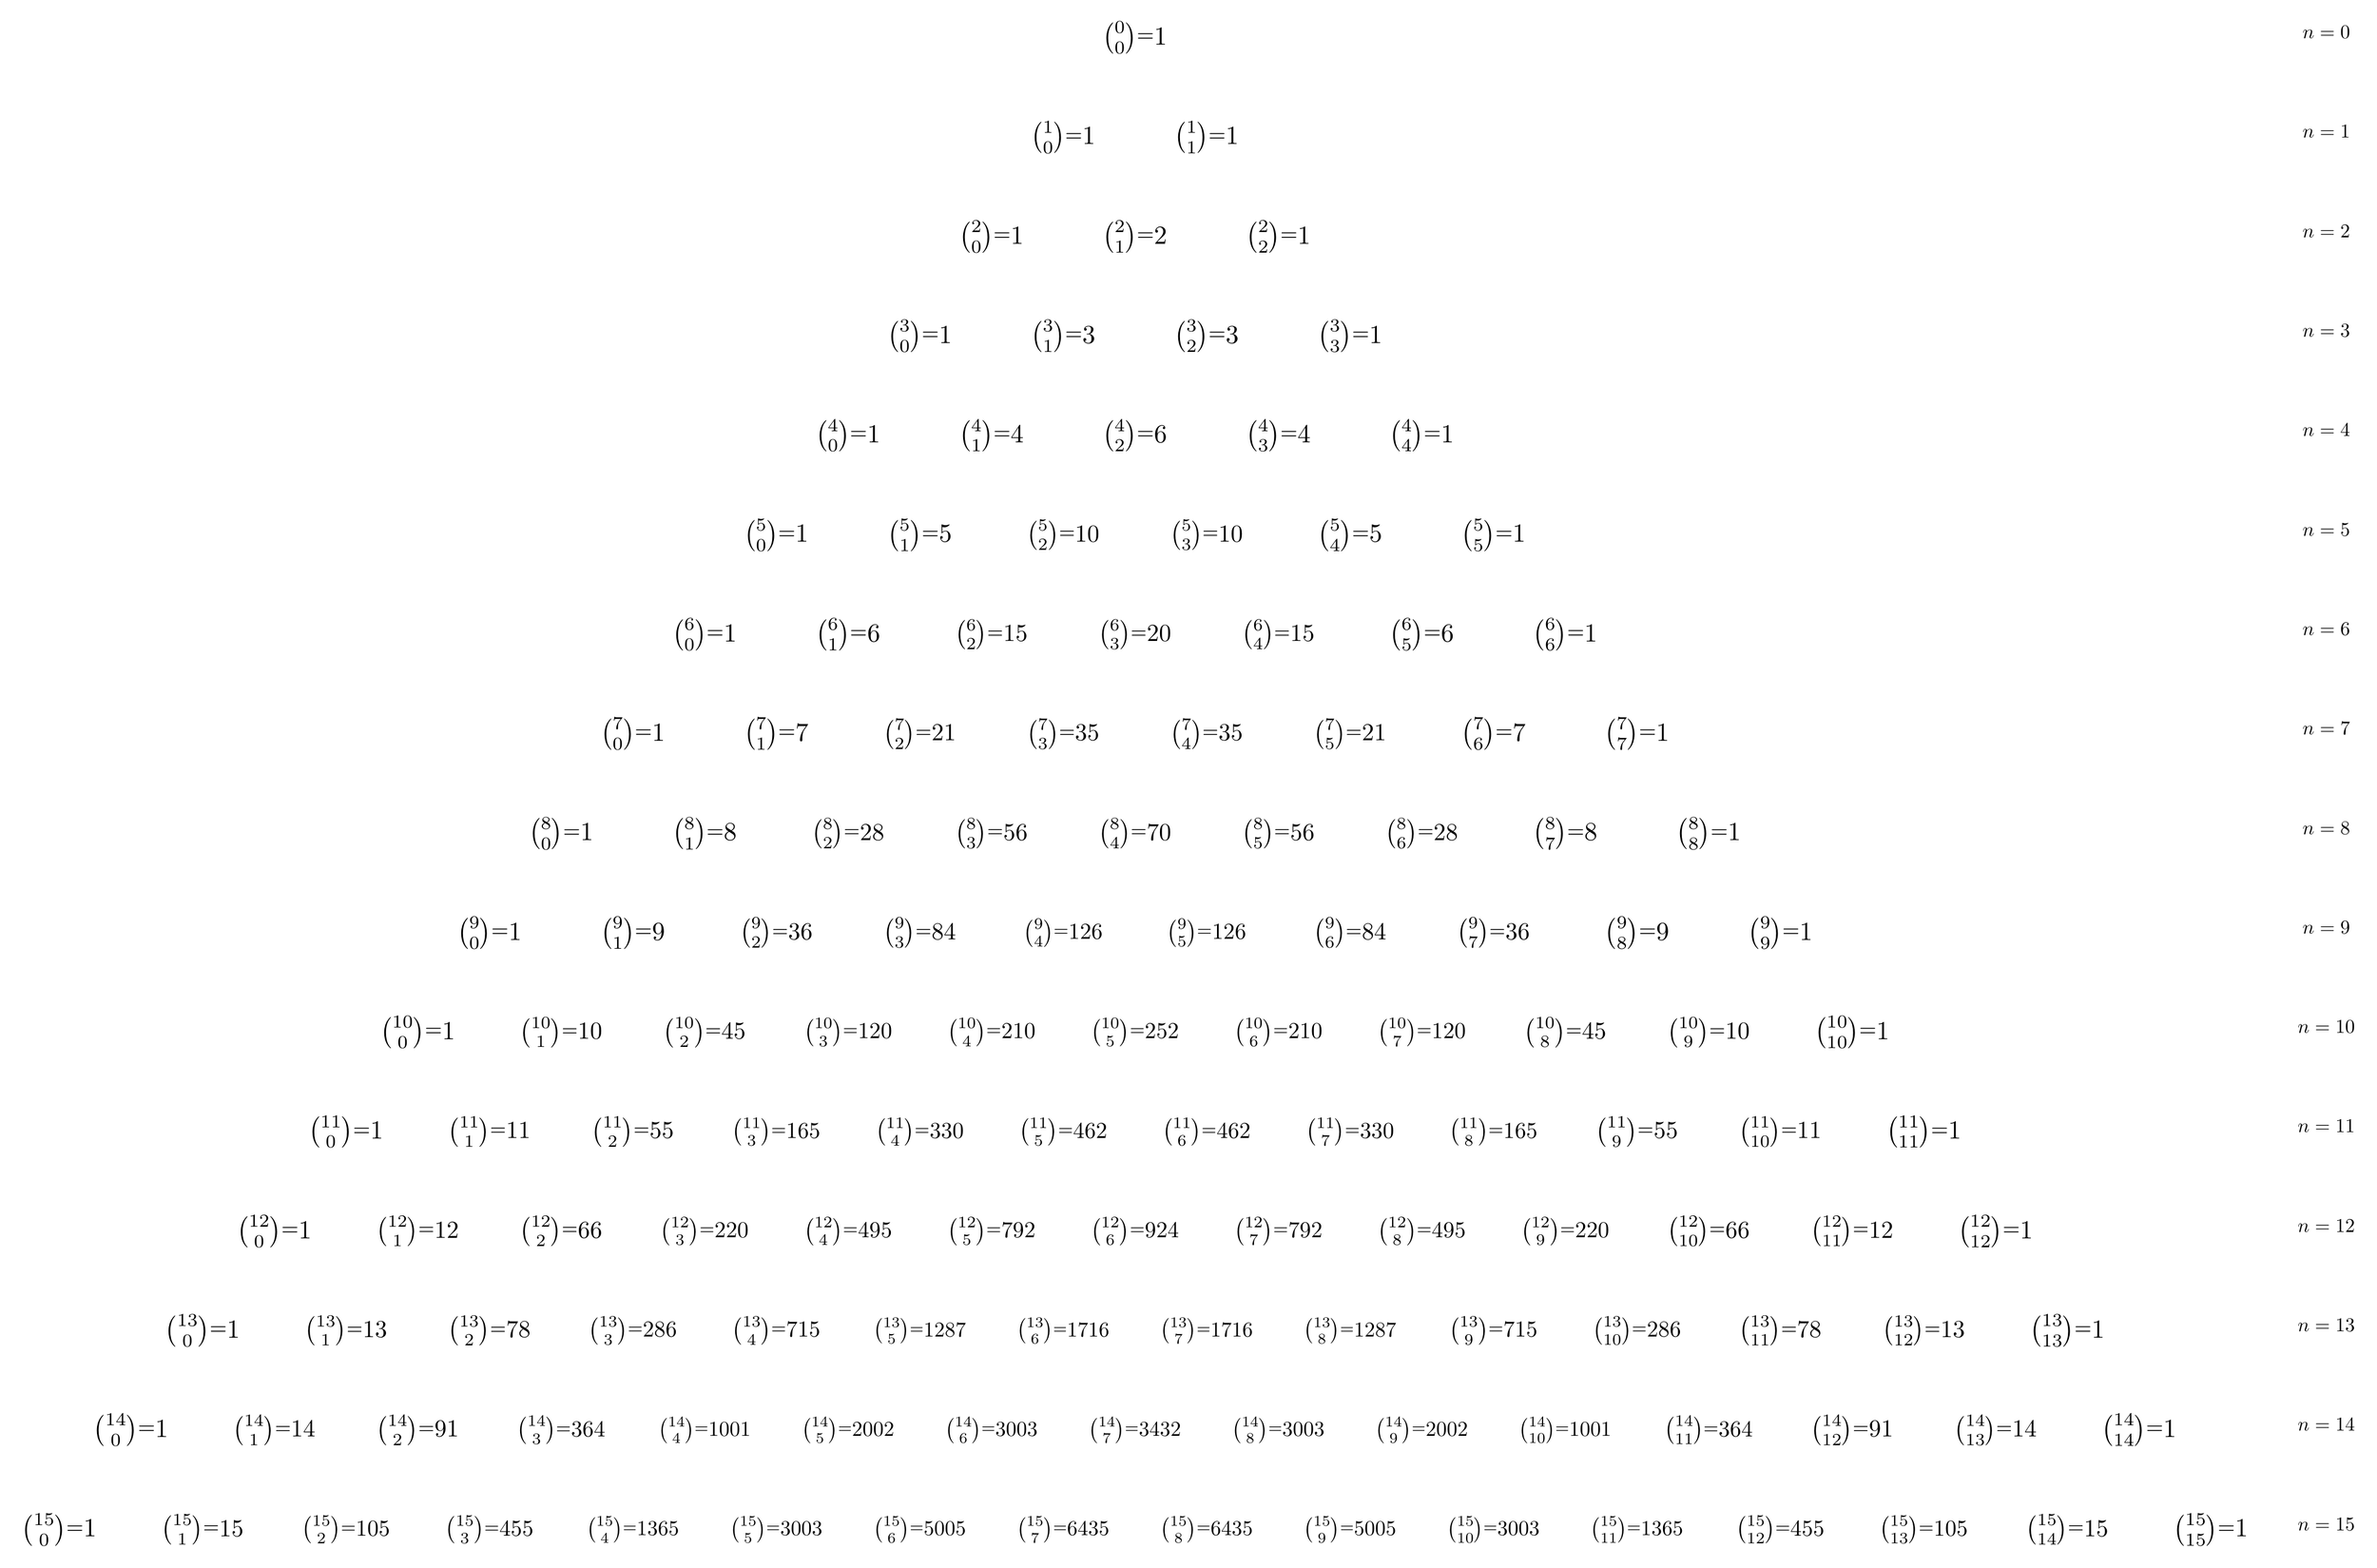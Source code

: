 \node[anchor=center] at (0.0, 0.0) {\scalebox{1.6}{$\binom{0}{0}${\raisebox{.3ex}{\footnotesize=}$1$}}};
\node[anchor=center] at (25.75, 0.12) {\scalebox{1.2}{$n = 0$}};
\node[anchor=center] at (-1.55, -2.15) {\scalebox{1.6}{$\binom{1}{0}${\raisebox{.3ex}{\footnotesize=}$1$}}};
\node[anchor=center] at (1.55, -2.15) {\scalebox{1.6}{$\binom{1}{1}${\raisebox{.3ex}{\footnotesize=}$1$}}};
\node[anchor=center] at (25.75, -2.03) {\scalebox{1.2}{$n = 1$}};
\node[anchor=center] at (-3.1, -4.3) {\scalebox{1.6}{$\binom{2}{0}${\raisebox{.3ex}{\footnotesize=}$1$}}};
\node[anchor=center] at (0.0, -4.3) {\scalebox{1.6}{$\binom{2}{1}${\raisebox{.3ex}{\footnotesize=}$2$}}};
\node[anchor=center] at (3.1, -4.3) {\scalebox{1.6}{$\binom{2}{2}${\raisebox{.3ex}{\footnotesize=}$1$}}};
\node[anchor=center] at (25.75, -4.18) {\scalebox{1.2}{$n = 2$}};
\node[anchor=center] at (-4.65, -6.45) {\scalebox{1.6}{$\binom{3}{0}${\raisebox{.3ex}{\footnotesize=}$1$}}};
\node[anchor=center] at (-1.55, -6.45) {\scalebox{1.6}{$\binom{3}{1}${\raisebox{.3ex}{\footnotesize=}$3$}}};
\node[anchor=center] at (1.55, -6.45) {\scalebox{1.6}{$\binom{3}{2}${\raisebox{.3ex}{\footnotesize=}$3$}}};
\node[anchor=center] at (4.65, -6.45) {\scalebox{1.6}{$\binom{3}{3}${\raisebox{.3ex}{\footnotesize=}$1$}}};
\node[anchor=center] at (25.75, -6.33) {\scalebox{1.2}{$n = 3$}};
\node[anchor=center] at (-6.2, -8.6) {\scalebox{1.6}{$\binom{4}{0}${\raisebox{.3ex}{\footnotesize=}$1$}}};
\node[anchor=center] at (-3.1, -8.6) {\scalebox{1.6}{$\binom{4}{1}${\raisebox{.3ex}{\footnotesize=}$4$}}};
\node[anchor=center] at (0.0, -8.6) {\scalebox{1.6}{$\binom{4}{2}${\raisebox{.3ex}{\footnotesize=}$6$}}};
\node[anchor=center] at (3.1, -8.6) {\scalebox{1.6}{$\binom{4}{3}${\raisebox{.3ex}{\footnotesize=}$4$}}};
\node[anchor=center] at (6.2, -8.6) {\scalebox{1.6}{$\binom{4}{4}${\raisebox{.3ex}{\footnotesize=}$1$}}};
\node[anchor=center] at (25.75, -8.48) {\scalebox{1.2}{$n = 4$}};
\node[anchor=center] at (-7.75, -10.75) {\scalebox{1.6}{$\binom{5}{0}${\raisebox{.3ex}{\footnotesize=}$1$}}};
\node[anchor=center] at (-4.65, -10.75) {\scalebox{1.6}{$\binom{5}{1}${\raisebox{.3ex}{\footnotesize=}$5$}}};
\node[anchor=center] at (-1.55, -10.75) {\scalebox{1.5}{$\binom{5}{2}${\raisebox{.3ex}{\footnotesize=}$10$}}};
\node[anchor=center] at (1.55, -10.75) {\scalebox{1.5}{$\binom{5}{3}${\raisebox{.3ex}{\footnotesize=}$10$}}};
\node[anchor=center] at (4.65, -10.75) {\scalebox{1.6}{$\binom{5}{4}${\raisebox{.3ex}{\footnotesize=}$5$}}};
\node[anchor=center] at (7.75, -10.75) {\scalebox{1.6}{$\binom{5}{5}${\raisebox{.3ex}{\footnotesize=}$1$}}};
\node[anchor=center] at (25.75, -10.63) {\scalebox{1.2}{$n = 5$}};
\node[anchor=center] at (-9.3, -12.9) {\scalebox{1.6}{$\binom{6}{0}${\raisebox{.3ex}{\footnotesize=}$1$}}};
\node[anchor=center] at (-6.2, -12.9) {\scalebox{1.6}{$\binom{6}{1}${\raisebox{.3ex}{\footnotesize=}$6$}}};
\node[anchor=center] at (-3.1, -12.9) {\scalebox{1.5}{$\binom{6}{2}${\raisebox{.3ex}{\footnotesize=}$15$}}};
\node[anchor=center] at (0.0, -12.9) {\scalebox{1.5}{$\binom{6}{3}${\raisebox{.3ex}{\footnotesize=}$20$}}};
\node[anchor=center] at (3.1, -12.9) {\scalebox{1.5}{$\binom{6}{4}${\raisebox{.3ex}{\footnotesize=}$15$}}};
\node[anchor=center] at (6.2, -12.9) {\scalebox{1.6}{$\binom{6}{5}${\raisebox{.3ex}{\footnotesize=}$6$}}};
\node[anchor=center] at (9.3, -12.9) {\scalebox{1.6}{$\binom{6}{6}${\raisebox{.3ex}{\footnotesize=}$1$}}};
\node[anchor=center] at (25.75, -12.78) {\scalebox{1.2}{$n = 6$}};
\node[anchor=center] at (-10.85, -15.05) {\scalebox{1.6}{$\binom{7}{0}${\raisebox{.3ex}{\footnotesize=}$1$}}};
\node[anchor=center] at (-7.75, -15.05) {\scalebox{1.6}{$\binom{7}{1}${\raisebox{.3ex}{\footnotesize=}$7$}}};
\node[anchor=center] at (-4.65, -15.05) {\scalebox{1.5}{$\binom{7}{2}${\raisebox{.3ex}{\footnotesize=}$21$}}};
\node[anchor=center] at (-1.55, -15.05) {\scalebox{1.5}{$\binom{7}{3}${\raisebox{.3ex}{\footnotesize=}$35$}}};
\node[anchor=center] at (1.55, -15.05) {\scalebox{1.5}{$\binom{7}{4}${\raisebox{.3ex}{\footnotesize=}$35$}}};
\node[anchor=center] at (4.65, -15.05) {\scalebox{1.5}{$\binom{7}{5}${\raisebox{.3ex}{\footnotesize=}$21$}}};
\node[anchor=center] at (7.75, -15.05) {\scalebox{1.6}{$\binom{7}{6}${\raisebox{.3ex}{\footnotesize=}$7$}}};
\node[anchor=center] at (10.85, -15.05) {\scalebox{1.6}{$\binom{7}{7}${\raisebox{.3ex}{\footnotesize=}$1$}}};
\node[anchor=center] at (25.75, -14.93) {\scalebox{1.2}{$n = 7$}};
\node[anchor=center] at (-12.4, -17.2) {\scalebox{1.6}{$\binom{8}{0}${\raisebox{.3ex}{\footnotesize=}$1$}}};
\node[anchor=center] at (-9.3, -17.2) {\scalebox{1.6}{$\binom{8}{1}${\raisebox{.3ex}{\footnotesize=}$8$}}};
\node[anchor=center] at (-6.2, -17.2) {\scalebox{1.5}{$\binom{8}{2}${\raisebox{.3ex}{\footnotesize=}$28$}}};
\node[anchor=center] at (-3.1, -17.2) {\scalebox{1.5}{$\binom{8}{3}${\raisebox{.3ex}{\footnotesize=}$56$}}};
\node[anchor=center] at (0.0, -17.2) {\scalebox{1.5}{$\binom{8}{4}${\raisebox{.3ex}{\footnotesize=}$70$}}};
\node[anchor=center] at (3.1, -17.2) {\scalebox{1.5}{$\binom{8}{5}${\raisebox{.3ex}{\footnotesize=}$56$}}};
\node[anchor=center] at (6.2, -17.2) {\scalebox{1.5}{$\binom{8}{6}${\raisebox{.3ex}{\footnotesize=}$28$}}};
\node[anchor=center] at (9.3, -17.2) {\scalebox{1.6}{$\binom{8}{7}${\raisebox{.3ex}{\footnotesize=}$8$}}};
\node[anchor=center] at (12.4, -17.2) {\scalebox{1.6}{$\binom{8}{8}${\raisebox{.3ex}{\footnotesize=}$1$}}};
\node[anchor=center] at (25.75, -17.08) {\scalebox{1.2}{$n = 8$}};
\node[anchor=center] at (-13.95, -19.35) {\scalebox{1.6}{$\binom{9}{0}${\raisebox{.3ex}{\footnotesize=}$1$}}};
\node[anchor=center] at (-10.85, -19.35) {\scalebox{1.6}{$\binom{9}{1}${\raisebox{.3ex}{\footnotesize=}$9$}}};
\node[anchor=center] at (-7.75, -19.35) {\scalebox{1.5}{$\binom{9}{2}${\raisebox{.3ex}{\footnotesize=}$36$}}};
\node[anchor=center] at (-4.65, -19.35) {\scalebox{1.5}{$\binom{9}{3}${\raisebox{.3ex}{\footnotesize=}$84$}}};
\node[anchor=center] at (-1.55, -19.35) {\scalebox{1.4}{$\binom{9}{4}${\raisebox{.3ex}{\footnotesize=}$126$}}};
\node[anchor=center] at (1.55, -19.35) {\scalebox{1.4}{$\binom{9}{5}${\raisebox{.3ex}{\footnotesize=}$126$}}};
\node[anchor=center] at (4.65, -19.35) {\scalebox{1.5}{$\binom{9}{6}${\raisebox{.3ex}{\footnotesize=}$84$}}};
\node[anchor=center] at (7.75, -19.35) {\scalebox{1.5}{$\binom{9}{7}${\raisebox{.3ex}{\footnotesize=}$36$}}};
\node[anchor=center] at (10.85, -19.35) {\scalebox{1.6}{$\binom{9}{8}${\raisebox{.3ex}{\footnotesize=}$9$}}};
\node[anchor=center] at (13.95, -19.35) {\scalebox{1.6}{$\binom{9}{9}${\raisebox{.3ex}{\footnotesize=}$1$}}};
\node[anchor=center] at (25.75, -19.23) {\scalebox{1.2}{$n = 9$}};
\node[anchor=center] at (-15.5, -21.5) {\scalebox{1.6}{$\binom{10}{0}${\raisebox{.3ex}{\footnotesize=}$1$}}};
\node[anchor=center] at (-12.4, -21.5) {\scalebox{1.5}{$\binom{10}{1}${\raisebox{.3ex}{\footnotesize=}$10$}}};
\node[anchor=center] at (-9.3, -21.5) {\scalebox{1.5}{$\binom{10}{2}${\raisebox{.3ex}{\footnotesize=}$45$}}};
\node[anchor=center] at (-6.2, -21.5) {\scalebox{1.4}{$\binom{10}{3}${\raisebox{.3ex}{\footnotesize=}$120$}}};
\node[anchor=center] at (-3.1, -21.5) {\scalebox{1.4}{$\binom{10}{4}${\raisebox{.3ex}{\footnotesize=}$210$}}};
\node[anchor=center] at (0.0, -21.5) {\scalebox{1.4}{$\binom{10}{5}${\raisebox{.3ex}{\footnotesize=}$252$}}};
\node[anchor=center] at (3.1, -21.5) {\scalebox{1.4}{$\binom{10}{6}${\raisebox{.3ex}{\footnotesize=}$210$}}};
\node[anchor=center] at (6.2, -21.5) {\scalebox{1.4}{$\binom{10}{7}${\raisebox{.3ex}{\footnotesize=}$120$}}};
\node[anchor=center] at (9.3, -21.5) {\scalebox{1.5}{$\binom{10}{8}${\raisebox{.3ex}{\footnotesize=}$45$}}};
\node[anchor=center] at (12.4, -21.5) {\scalebox{1.5}{$\binom{10}{9}${\raisebox{.3ex}{\footnotesize=}$10$}}};
\node[anchor=center] at (15.5, -21.5) {\scalebox{1.6}{$\binom{10}{10}${\raisebox{.3ex}{\footnotesize=}$1$}}};
\node[anchor=center] at (25.75, -21.38) {\scalebox{1.2}{$n = 10$}};
\node[anchor=center] at (-17.05, -23.65) {\scalebox{1.6}{$\binom{11}{0}${\raisebox{.3ex}{\footnotesize=}$1$}}};
\node[anchor=center] at (-13.95, -23.65) {\scalebox{1.5}{$\binom{11}{1}${\raisebox{.3ex}{\footnotesize=}$11$}}};
\node[anchor=center] at (-10.85, -23.65) {\scalebox{1.5}{$\binom{11}{2}${\raisebox{.3ex}{\footnotesize=}$55$}}};
\node[anchor=center] at (-7.75, -23.65) {\scalebox{1.4}{$\binom{11}{3}${\raisebox{.3ex}{\footnotesize=}$165$}}};
\node[anchor=center] at (-4.65, -23.65) {\scalebox{1.4}{$\binom{11}{4}${\raisebox{.3ex}{\footnotesize=}$330$}}};
\node[anchor=center] at (-1.55, -23.65) {\scalebox{1.4}{$\binom{11}{5}${\raisebox{.3ex}{\footnotesize=}$462$}}};
\node[anchor=center] at (1.55, -23.65) {\scalebox{1.4}{$\binom{11}{6}${\raisebox{.3ex}{\footnotesize=}$462$}}};
\node[anchor=center] at (4.65, -23.65) {\scalebox{1.4}{$\binom{11}{7}${\raisebox{.3ex}{\footnotesize=}$330$}}};
\node[anchor=center] at (7.75, -23.65) {\scalebox{1.4}{$\binom{11}{8}${\raisebox{.3ex}{\footnotesize=}$165$}}};
\node[anchor=center] at (10.85, -23.65) {\scalebox{1.5}{$\binom{11}{9}${\raisebox{.3ex}{\footnotesize=}$55$}}};
\node[anchor=center] at (13.95, -23.65) {\scalebox{1.5}{$\binom{11}{10}${\raisebox{.3ex}{\footnotesize=}$11$}}};
\node[anchor=center] at (17.05, -23.65) {\scalebox{1.6}{$\binom{11}{11}${\raisebox{.3ex}{\footnotesize=}$1$}}};
\node[anchor=center] at (25.75, -23.53) {\scalebox{1.2}{$n = 11$}};
\node[anchor=center] at (-18.6, -25.8) {\scalebox{1.6}{$\binom{12}{0}${\raisebox{.3ex}{\footnotesize=}$1$}}};
\node[anchor=center] at (-15.5, -25.8) {\scalebox{1.5}{$\binom{12}{1}${\raisebox{.3ex}{\footnotesize=}$12$}}};
\node[anchor=center] at (-12.4, -25.8) {\scalebox{1.5}{$\binom{12}{2}${\raisebox{.3ex}{\footnotesize=}$66$}}};
\node[anchor=center] at (-9.3, -25.8) {\scalebox{1.4}{$\binom{12}{3}${\raisebox{.3ex}{\footnotesize=}$220$}}};
\node[anchor=center] at (-6.2, -25.8) {\scalebox{1.4}{$\binom{12}{4}${\raisebox{.3ex}{\footnotesize=}$495$}}};
\node[anchor=center] at (-3.1, -25.8) {\scalebox{1.4}{$\binom{12}{5}${\raisebox{.3ex}{\footnotesize=}$792$}}};
\node[anchor=center] at (0.0, -25.8) {\scalebox{1.4}{$\binom{12}{6}${\raisebox{.3ex}{\footnotesize=}$924$}}};
\node[anchor=center] at (3.1, -25.8) {\scalebox{1.4}{$\binom{12}{7}${\raisebox{.3ex}{\footnotesize=}$792$}}};
\node[anchor=center] at (6.2, -25.8) {\scalebox{1.4}{$\binom{12}{8}${\raisebox{.3ex}{\footnotesize=}$495$}}};
\node[anchor=center] at (9.3, -25.8) {\scalebox{1.4}{$\binom{12}{9}${\raisebox{.3ex}{\footnotesize=}$220$}}};
\node[anchor=center] at (12.4, -25.8) {\scalebox{1.5}{$\binom{12}{10}${\raisebox{.3ex}{\footnotesize=}$66$}}};
\node[anchor=center] at (15.5, -25.8) {\scalebox{1.5}{$\binom{12}{11}${\raisebox{.3ex}{\footnotesize=}$12$}}};
\node[anchor=center] at (18.6, -25.8) {\scalebox{1.6}{$\binom{12}{12}${\raisebox{.3ex}{\footnotesize=}$1$}}};
\node[anchor=center] at (25.75, -25.68) {\scalebox{1.2}{$n = 12$}};
\node[anchor=center] at (-20.15, -27.95) {\scalebox{1.6}{$\binom{13}{0}${\raisebox{.3ex}{\footnotesize=}$1$}}};
\node[anchor=center] at (-17.05, -27.95) {\scalebox{1.5}{$\binom{13}{1}${\raisebox{.3ex}{\footnotesize=}$13$}}};
\node[anchor=center] at (-13.95, -27.95) {\scalebox{1.5}{$\binom{13}{2}${\raisebox{.3ex}{\footnotesize=}$78$}}};
\node[anchor=center] at (-10.85, -27.95) {\scalebox{1.4}{$\binom{13}{3}${\raisebox{.3ex}{\footnotesize=}$286$}}};
\node[anchor=center] at (-7.75, -27.95) {\scalebox{1.4}{$\binom{13}{4}${\raisebox{.3ex}{\footnotesize=}$715$}}};
\node[anchor=center] at (-4.65, -27.95) {\scalebox{1.3}{$\binom{13}{5}${\raisebox{.3ex}{\footnotesize=}$1287$}}};
\node[anchor=center] at (-1.55, -27.95) {\scalebox{1.3}{$\binom{13}{6}${\raisebox{.3ex}{\footnotesize=}$1716$}}};
\node[anchor=center] at (1.55, -27.95) {\scalebox{1.3}{$\binom{13}{7}${\raisebox{.3ex}{\footnotesize=}$1716$}}};
\node[anchor=center] at (4.65, -27.95) {\scalebox{1.3}{$\binom{13}{8}${\raisebox{.3ex}{\footnotesize=}$1287$}}};
\node[anchor=center] at (7.75, -27.95) {\scalebox{1.4}{$\binom{13}{9}${\raisebox{.3ex}{\footnotesize=}$715$}}};
\node[anchor=center] at (10.85, -27.95) {\scalebox{1.4}{$\binom{13}{10}${\raisebox{.3ex}{\footnotesize=}$286$}}};
\node[anchor=center] at (13.95, -27.95) {\scalebox{1.5}{$\binom{13}{11}${\raisebox{.3ex}{\footnotesize=}$78$}}};
\node[anchor=center] at (17.05, -27.95) {\scalebox{1.5}{$\binom{13}{12}${\raisebox{.3ex}{\footnotesize=}$13$}}};
\node[anchor=center] at (20.15, -27.95) {\scalebox{1.6}{$\binom{13}{13}${\raisebox{.3ex}{\footnotesize=}$1$}}};
\node[anchor=center] at (25.75, -27.83) {\scalebox{1.2}{$n = 13$}};
\node[anchor=center] at (-21.7, -30.1) {\scalebox{1.6}{$\binom{14}{0}${\raisebox{.3ex}{\footnotesize=}$1$}}};
\node[anchor=center] at (-18.6, -30.1) {\scalebox{1.5}{$\binom{14}{1}${\raisebox{.3ex}{\footnotesize=}$14$}}};
\node[anchor=center] at (-15.5, -30.1) {\scalebox{1.5}{$\binom{14}{2}${\raisebox{.3ex}{\footnotesize=}$91$}}};
\node[anchor=center] at (-12.4, -30.1) {\scalebox{1.4}{$\binom{14}{3}${\raisebox{.3ex}{\footnotesize=}$364$}}};
\node[anchor=center] at (-9.3, -30.1) {\scalebox{1.3}{$\binom{14}{4}${\raisebox{.3ex}{\footnotesize=}$1001$}}};
\node[anchor=center] at (-6.2, -30.1) {\scalebox{1.3}{$\binom{14}{5}${\raisebox{.3ex}{\footnotesize=}$2002$}}};
\node[anchor=center] at (-3.1, -30.1) {\scalebox{1.3}{$\binom{14}{6}${\raisebox{.3ex}{\footnotesize=}$3003$}}};
\node[anchor=center] at (0.0, -30.1) {\scalebox{1.3}{$\binom{14}{7}${\raisebox{.3ex}{\footnotesize=}$3432$}}};
\node[anchor=center] at (3.1, -30.1) {\scalebox{1.3}{$\binom{14}{8}${\raisebox{.3ex}{\footnotesize=}$3003$}}};
\node[anchor=center] at (6.2, -30.1) {\scalebox{1.3}{$\binom{14}{9}${\raisebox{.3ex}{\footnotesize=}$2002$}}};
\node[anchor=center] at (9.3, -30.1) {\scalebox{1.3}{$\binom{14}{10}${\raisebox{.3ex}{\footnotesize=}$1001$}}};
\node[anchor=center] at (12.4, -30.1) {\scalebox{1.4}{$\binom{14}{11}${\raisebox{.3ex}{\footnotesize=}$364$}}};
\node[anchor=center] at (15.5, -30.1) {\scalebox{1.5}{$\binom{14}{12}${\raisebox{.3ex}{\footnotesize=}$91$}}};
\node[anchor=center] at (18.6, -30.1) {\scalebox{1.5}{$\binom{14}{13}${\raisebox{.3ex}{\footnotesize=}$14$}}};
\node[anchor=center] at (21.7, -30.1) {\scalebox{1.6}{$\binom{14}{14}${\raisebox{.3ex}{\footnotesize=}$1$}}};
\node[anchor=center] at (25.75, -29.98) {\scalebox{1.2}{$n = 14$}};
\node[anchor=center] at (-23.25, -32.25) {\scalebox{1.6}{$\binom{15}{0}${\raisebox{.3ex}{\footnotesize=}$1$}}};
\node[anchor=center] at (-20.15, -32.25) {\scalebox{1.5}{$\binom{15}{1}${\raisebox{.3ex}{\footnotesize=}$15$}}};
\node[anchor=center] at (-17.05, -32.25) {\scalebox{1.4}{$\binom{15}{2}${\raisebox{.3ex}{\footnotesize=}$105$}}};
\node[anchor=center] at (-13.95, -32.25) {\scalebox{1.4}{$\binom{15}{3}${\raisebox{.3ex}{\footnotesize=}$455$}}};
\node[anchor=center] at (-10.85, -32.25) {\scalebox{1.3}{$\binom{15}{4}${\raisebox{.3ex}{\footnotesize=}$1365$}}};
\node[anchor=center] at (-7.75, -32.25) {\scalebox{1.3}{$\binom{15}{5}${\raisebox{.3ex}{\footnotesize=}$3003$}}};
\node[anchor=center] at (-4.65, -32.25) {\scalebox{1.3}{$\binom{15}{6}${\raisebox{.3ex}{\footnotesize=}$5005$}}};
\node[anchor=center] at (-1.55, -32.25) {\scalebox{1.3}{$\binom{15}{7}${\raisebox{.3ex}{\footnotesize=}$6435$}}};
\node[anchor=center] at (1.55, -32.25) {\scalebox{1.3}{$\binom{15}{8}${\raisebox{.3ex}{\footnotesize=}$6435$}}};
\node[anchor=center] at (4.65, -32.25) {\scalebox{1.3}{$\binom{15}{9}${\raisebox{.3ex}{\footnotesize=}$5005$}}};
\node[anchor=center] at (7.75, -32.25) {\scalebox{1.3}{$\binom{15}{10}${\raisebox{.3ex}{\footnotesize=}$3003$}}};
\node[anchor=center] at (10.85, -32.25) {\scalebox{1.3}{$\binom{15}{11}${\raisebox{.3ex}{\footnotesize=}$1365$}}};
\node[anchor=center] at (13.95, -32.25) {\scalebox{1.4}{$\binom{15}{12}${\raisebox{.3ex}{\footnotesize=}$455$}}};
\node[anchor=center] at (17.05, -32.25) {\scalebox{1.4}{$\binom{15}{13}${\raisebox{.3ex}{\footnotesize=}$105$}}};
\node[anchor=center] at (20.15, -32.25) {\scalebox{1.5}{$\binom{15}{14}${\raisebox{.3ex}{\footnotesize=}$15$}}};
\node[anchor=center] at (23.25, -32.25) {\scalebox{1.6}{$\binom{15}{15}${\raisebox{.3ex}{\footnotesize=}$1$}}};
\node[anchor=center] at (25.75, -32.13) {\scalebox{1.2}{$n = 15$}};